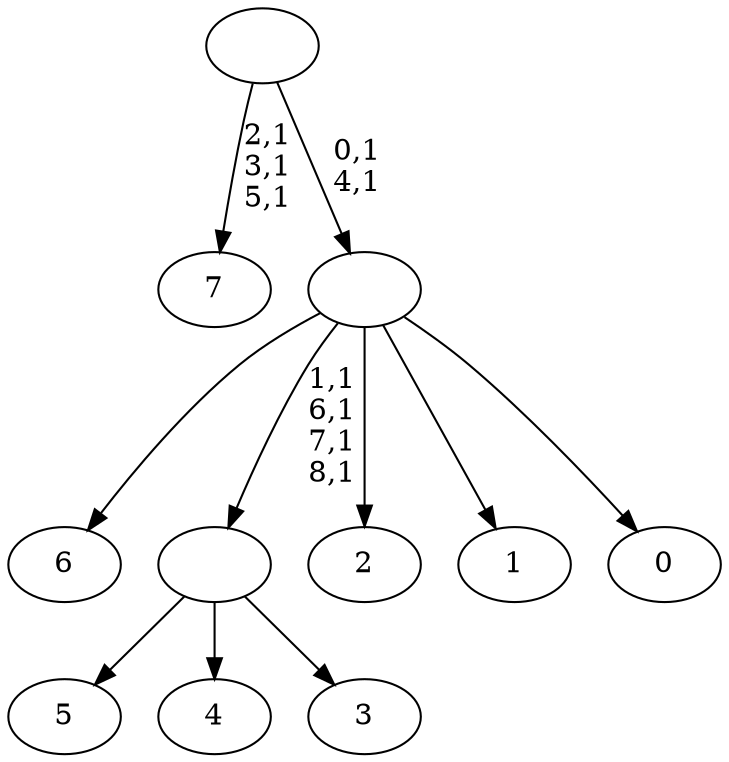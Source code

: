 digraph T {
	17 [label="7"]
	13 [label="6"]
	12 [label="5"]
	11 [label="4"]
	10 [label="3"]
	9 [label=""]
	5 [label="2"]
	4 [label="1"]
	3 [label="0"]
	2 [label=""]
	0 [label=""]
	9 -> 12 [label=""]
	9 -> 11 [label=""]
	9 -> 10 [label=""]
	2 -> 9 [label="1,1\n6,1\n7,1\n8,1"]
	2 -> 13 [label=""]
	2 -> 5 [label=""]
	2 -> 4 [label=""]
	2 -> 3 [label=""]
	0 -> 2 [label="0,1\n4,1"]
	0 -> 17 [label="2,1\n3,1\n5,1"]
}
